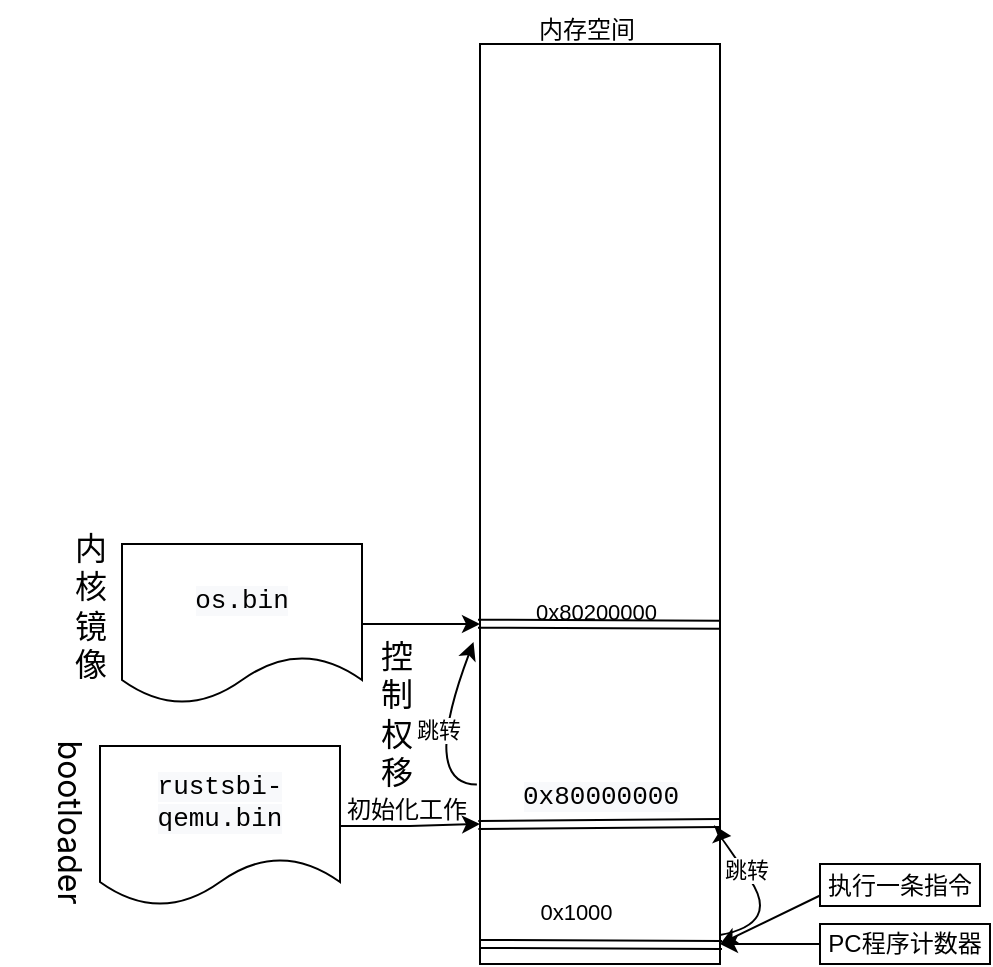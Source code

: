 <mxfile version="24.3.0" type="github">
  <diagram name="第 1 页" id="7-k96jfnMAiJ8e-T-u9u">
    <mxGraphModel dx="1002" dy="569" grid="1" gridSize="10" guides="1" tooltips="1" connect="1" arrows="1" fold="1" page="1" pageScale="1" pageWidth="827" pageHeight="1169" math="0" shadow="0">
      <root>
        <mxCell id="0" />
        <mxCell id="1" parent="0" />
        <mxCell id="l_-t8NbUMLtEt77pQAXU-1" value="" style="rounded=0;whiteSpace=wrap;html=1;" vertex="1" parent="1">
          <mxGeometry x="310" y="40" width="120" height="460" as="geometry" />
        </mxCell>
        <mxCell id="l_-t8NbUMLtEt77pQAXU-11" style="edgeStyle=orthogonalEdgeStyle;rounded=0;orthogonalLoop=1;jettySize=auto;html=1;exitX=1;exitY=0.5;exitDx=0;exitDy=0;" edge="1" parent="1" source="l_-t8NbUMLtEt77pQAXU-2">
          <mxGeometry relative="1" as="geometry">
            <mxPoint x="310" y="430" as="targetPoint" />
          </mxGeometry>
        </mxCell>
        <mxCell id="l_-t8NbUMLtEt77pQAXU-2" value="&lt;span style=&quot;font-family: SFMono-Regular, Menlo, Consolas, Monaco, &amp;quot;Liberation Mono&amp;quot;, &amp;quot;Lucida Console&amp;quot;, monospace; font-size: 13px; text-align: start; background-color: rgb(248, 249, 251);&quot;&gt;rustsbi-qemu.bin&lt;/span&gt;" style="shape=document;whiteSpace=wrap;html=1;boundedLbl=1;" vertex="1" parent="1">
          <mxGeometry x="120" y="391" width="120" height="80" as="geometry" />
        </mxCell>
        <mxCell id="l_-t8NbUMLtEt77pQAXU-5" value="" style="shape=link;html=1;rounded=0;exitX=-0.007;exitY=0.849;exitDx=0;exitDy=0;exitPerimeter=0;" edge="1" parent="1" source="l_-t8NbUMLtEt77pQAXU-1">
          <mxGeometry width="100" relative="1" as="geometry">
            <mxPoint x="330" y="429.5" as="sourcePoint" />
            <mxPoint x="430" y="429.5" as="targetPoint" />
          </mxGeometry>
        </mxCell>
        <mxCell id="l_-t8NbUMLtEt77pQAXU-6" value="&lt;code style=&quot;font-family: var(--font-stack--monospace); font-size: var(--font-size--small--2); background: var(--color-inline-code-background); border-radius: 0.2em; padding: 0.1em 0.2em; border: 1px solid var(--color-background-border); text-align: start; text-wrap: wrap;&quot; class=&quot;docutils literal notranslate&quot;&gt;&lt;span class=&quot;pre&quot;&gt;0x80200000&lt;/span&gt;&lt;/code&gt;&lt;span style=&quot;font-family: -apple-system, BlinkMacSystemFont, &amp;quot;Segoe UI&amp;quot;, Helvetica, Arial, sans-serif, &amp;quot;Apple Color Emoji&amp;quot;, &amp;quot;Segoe UI Emoji&amp;quot;; font-size: medium; text-align: start; text-wrap: wrap;&quot;&gt;&amp;nbsp;&lt;/span&gt;" style="edgeLabel;html=1;align=center;verticalAlign=middle;resizable=0;points=[];" vertex="1" connectable="0" parent="l_-t8NbUMLtEt77pQAXU-5">
          <mxGeometry x="0.301" relative="1" as="geometry">
            <mxPoint x="-18" y="-108" as="offset" />
          </mxGeometry>
        </mxCell>
        <mxCell id="l_-t8NbUMLtEt77pQAXU-8" value="&lt;span style=&quot;font-family: -apple-system, BlinkMacSystemFont, &amp;quot;Segoe UI&amp;quot;, Helvetica, Arial, sans-serif, &amp;quot;Apple Color Emoji&amp;quot;, &amp;quot;Segoe UI Emoji&amp;quot;; font-size: medium; text-align: start; text-wrap: wrap; background-color: rgb(255, 255, 255);&quot;&gt;bootloader&amp;nbsp;&lt;/span&gt;" style="text;html=1;align=center;verticalAlign=middle;resizable=0;points=[];autosize=1;strokeColor=none;fillColor=none;rotation=90;" vertex="1" parent="1">
          <mxGeometry x="50" y="416" width="110" height="30" as="geometry" />
        </mxCell>
        <mxCell id="l_-t8NbUMLtEt77pQAXU-19" style="edgeStyle=orthogonalEdgeStyle;rounded=0;orthogonalLoop=1;jettySize=auto;html=1;exitX=1;exitY=0.5;exitDx=0;exitDy=0;" edge="1" parent="1" source="l_-t8NbUMLtEt77pQAXU-12">
          <mxGeometry relative="1" as="geometry">
            <mxPoint x="310" y="330" as="targetPoint" />
          </mxGeometry>
        </mxCell>
        <mxCell id="l_-t8NbUMLtEt77pQAXU-12" value="&lt;span style=&quot;font-family: SFMono-Regular, Menlo, Consolas, Monaco, &amp;quot;Liberation Mono&amp;quot;, &amp;quot;Lucida Console&amp;quot;, monospace; font-size: 13px; text-align: start; background-color: rgb(248, 249, 251);&quot;&gt;os.bin&lt;/span&gt;" style="shape=document;whiteSpace=wrap;html=1;boundedLbl=1;" vertex="1" parent="1">
          <mxGeometry x="131" y="290" width="120" height="80" as="geometry" />
        </mxCell>
        <mxCell id="l_-t8NbUMLtEt77pQAXU-13" value="&lt;div style=&quot;text-align: start;&quot;&gt;&lt;br&gt;&lt;/div&gt;" style="text;html=1;align=center;verticalAlign=middle;resizable=0;points=[];autosize=1;strokeColor=none;fillColor=none;" vertex="1" parent="1">
          <mxGeometry x="125" y="190" width="20" height="30" as="geometry" />
        </mxCell>
        <mxCell id="l_-t8NbUMLtEt77pQAXU-15" value="&lt;span style=&quot;font-family: -apple-system, BlinkMacSystemFont, &amp;quot;Segoe UI&amp;quot;, Helvetica, Arial, sans-serif, &amp;quot;Apple Color Emoji&amp;quot;, &amp;quot;Segoe UI Emoji&amp;quot;; font-size: medium; text-align: start; text-wrap: wrap; background-color: rgb(255, 255, 255);&quot;&gt;内核镜像&lt;/span&gt;" style="text;html=1;align=center;verticalAlign=middle;resizable=0;points=[];autosize=1;strokeColor=none;fillColor=none;" vertex="1" parent="1">
          <mxGeometry x="70" y="306" width="90" height="30" as="geometry" />
        </mxCell>
        <mxCell id="l_-t8NbUMLtEt77pQAXU-16" value="" style="shape=link;html=1;rounded=0;exitX=-0.007;exitY=0.849;exitDx=0;exitDy=0;exitPerimeter=0;" edge="1" parent="1">
          <mxGeometry width="100" relative="1" as="geometry">
            <mxPoint x="309" y="329.83" as="sourcePoint" />
            <mxPoint x="430" y="330.33" as="targetPoint" />
          </mxGeometry>
        </mxCell>
        <mxCell id="l_-t8NbUMLtEt77pQAXU-17" value="&lt;span style=&quot;font-family: SFMono-Regular, Menlo, Consolas, Monaco, &amp;quot;Liberation Mono&amp;quot;, &amp;quot;Lucida Console&amp;quot;, monospace; font-size: 13px; text-align: start; text-wrap: wrap; background-color: rgb(248, 249, 251);&quot;&gt;0x80000000&lt;/span&gt;" style="edgeLabel;html=1;align=center;verticalAlign=middle;resizable=0;points=[];" vertex="1" connectable="0" parent="l_-t8NbUMLtEt77pQAXU-16">
          <mxGeometry x="0.301" relative="1" as="geometry">
            <mxPoint x="-18" y="86" as="offset" />
          </mxGeometry>
        </mxCell>
        <mxCell id="l_-t8NbUMLtEt77pQAXU-20" value="" style="shape=link;html=1;rounded=0;exitX=-0.007;exitY=0.849;exitDx=0;exitDy=0;exitPerimeter=0;" edge="1" parent="1">
          <mxGeometry width="100" relative="1" as="geometry">
            <mxPoint x="310" y="490" as="sourcePoint" />
            <mxPoint x="431" y="490.5" as="targetPoint" />
          </mxGeometry>
        </mxCell>
        <mxCell id="l_-t8NbUMLtEt77pQAXU-21" value="&lt;code style=&quot;font-family: var(--font-stack--monospace); font-size: var(--font-size--small--2); background: var(--color-inline-code-background); border-radius: 0.2em; padding: 0.1em 0.2em; border: 1px solid var(--color-background-border); text-align: left; text-wrap: wrap;&quot; class=&quot;docutils literal notranslate&quot;&gt;&lt;span class=&quot;pre&quot;&gt;0x1000&lt;/span&gt;&lt;/code&gt;&lt;span style=&quot;font-family: -apple-system, BlinkMacSystemFont, &amp;quot;Segoe UI&amp;quot;, Helvetica, Arial, sans-serif, &amp;quot;Apple Color Emoji&amp;quot;, &amp;quot;Segoe UI Emoji&amp;quot;; font-size: medium; text-align: left; text-wrap: wrap;&quot;&gt;&amp;nbsp;&lt;/span&gt;" style="edgeLabel;html=1;align=center;verticalAlign=middle;resizable=0;points=[];" vertex="1" connectable="0" parent="l_-t8NbUMLtEt77pQAXU-20">
          <mxGeometry x="0.301" relative="1" as="geometry">
            <mxPoint x="-29" y="-19" as="offset" />
          </mxGeometry>
        </mxCell>
        <mxCell id="l_-t8NbUMLtEt77pQAXU-22" value="PC程序计数器" style="rounded=0;whiteSpace=wrap;html=1;" vertex="1" parent="1">
          <mxGeometry x="480" y="480" width="85" height="20" as="geometry" />
        </mxCell>
        <mxCell id="l_-t8NbUMLtEt77pQAXU-23" value="" style="endArrow=classic;html=1;rounded=0;exitX=0;exitY=0.5;exitDx=0;exitDy=0;" edge="1" parent="1" source="l_-t8NbUMLtEt77pQAXU-22">
          <mxGeometry width="50" height="50" relative="1" as="geometry">
            <mxPoint x="390" y="500" as="sourcePoint" />
            <mxPoint x="430" y="490" as="targetPoint" />
            <Array as="points" />
          </mxGeometry>
        </mxCell>
        <mxCell id="l_-t8NbUMLtEt77pQAXU-25" value="执行一条指令" style="rounded=0;whiteSpace=wrap;html=1;" vertex="1" parent="1">
          <mxGeometry x="480" y="450" width="80" height="21" as="geometry" />
        </mxCell>
        <mxCell id="l_-t8NbUMLtEt77pQAXU-26" value="" style="endArrow=classic;html=1;rounded=0;exitX=0;exitY=0.75;exitDx=0;exitDy=0;" edge="1" parent="1" source="l_-t8NbUMLtEt77pQAXU-25">
          <mxGeometry width="50" height="50" relative="1" as="geometry">
            <mxPoint x="390" y="500" as="sourcePoint" />
            <mxPoint x="430" y="490" as="targetPoint" />
          </mxGeometry>
        </mxCell>
        <mxCell id="l_-t8NbUMLtEt77pQAXU-28" value="" style="curved=1;endArrow=classic;html=1;rounded=0;entryX=1.047;entryY=0.861;entryDx=0;entryDy=0;entryPerimeter=0;" edge="1" parent="1" target="l_-t8NbUMLtEt77pQAXU-1">
          <mxGeometry width="50" height="50" relative="1" as="geometry">
            <mxPoint x="430" y="485.5" as="sourcePoint" />
            <mxPoint x="480" y="435.5" as="targetPoint" />
            <Array as="points">
              <mxPoint x="460" y="480" />
              <mxPoint x="430" y="435.5" />
            </Array>
          </mxGeometry>
        </mxCell>
        <mxCell id="l_-t8NbUMLtEt77pQAXU-29" value="跳转" style="edgeLabel;html=1;align=center;verticalAlign=middle;resizable=0;points=[];" vertex="1" connectable="0" parent="l_-t8NbUMLtEt77pQAXU-28">
          <mxGeometry x="0.387" y="-1" relative="1" as="geometry">
            <mxPoint as="offset" />
          </mxGeometry>
        </mxCell>
        <mxCell id="l_-t8NbUMLtEt77pQAXU-30" value="初始化工作" style="text;html=1;align=center;verticalAlign=middle;resizable=0;points=[];autosize=1;strokeColor=none;fillColor=none;" vertex="1" parent="1">
          <mxGeometry x="233" y="408" width="80" height="30" as="geometry" />
        </mxCell>
        <mxCell id="l_-t8NbUMLtEt77pQAXU-31" value="" style="curved=1;endArrow=classic;html=1;rounded=0;entryX=-0.027;entryY=0.65;entryDx=0;entryDy=0;entryPerimeter=0;exitX=-0.013;exitY=0.805;exitDx=0;exitDy=0;exitPerimeter=0;" edge="1" parent="1" source="l_-t8NbUMLtEt77pQAXU-1" target="l_-t8NbUMLtEt77pQAXU-1">
          <mxGeometry width="50" height="50" relative="1" as="geometry">
            <mxPoint x="307" y="420" as="sourcePoint" />
            <mxPoint x="360" y="370" as="targetPoint" />
            <Array as="points">
              <mxPoint x="280" y="410" />
            </Array>
          </mxGeometry>
        </mxCell>
        <mxCell id="l_-t8NbUMLtEt77pQAXU-32" value="跳转" style="edgeLabel;html=1;align=center;verticalAlign=middle;resizable=0;points=[];" vertex="1" connectable="0" parent="l_-t8NbUMLtEt77pQAXU-31">
          <mxGeometry x="0.095" y="1" relative="1" as="geometry">
            <mxPoint as="offset" />
          </mxGeometry>
        </mxCell>
        <mxCell id="l_-t8NbUMLtEt77pQAXU-33" value="&lt;span style=&quot;font-family: -apple-system, BlinkMacSystemFont, &amp;quot;Segoe UI&amp;quot;, Helvetica, Arial, sans-serif, &amp;quot;Apple Color Emoji&amp;quot;, &amp;quot;Segoe UI Emoji&amp;quot;; font-size: medium; text-align: left; text-wrap: wrap;&quot;&gt;控制权移&lt;/span&gt;" style="edgeLabel;html=1;align=center;verticalAlign=middle;resizable=0;points=[];" vertex="1" connectable="0" parent="l_-t8NbUMLtEt77pQAXU-31">
          <mxGeometry x="0.11" y="5" relative="1" as="geometry">
            <mxPoint x="-18" y="-6" as="offset" />
          </mxGeometry>
        </mxCell>
        <mxCell id="l_-t8NbUMLtEt77pQAXU-34" value="内存空间" style="text;html=1;align=center;verticalAlign=middle;resizable=0;points=[];autosize=1;strokeColor=none;fillColor=none;" vertex="1" parent="1">
          <mxGeometry x="328" y="18" width="70" height="30" as="geometry" />
        </mxCell>
      </root>
    </mxGraphModel>
  </diagram>
</mxfile>
